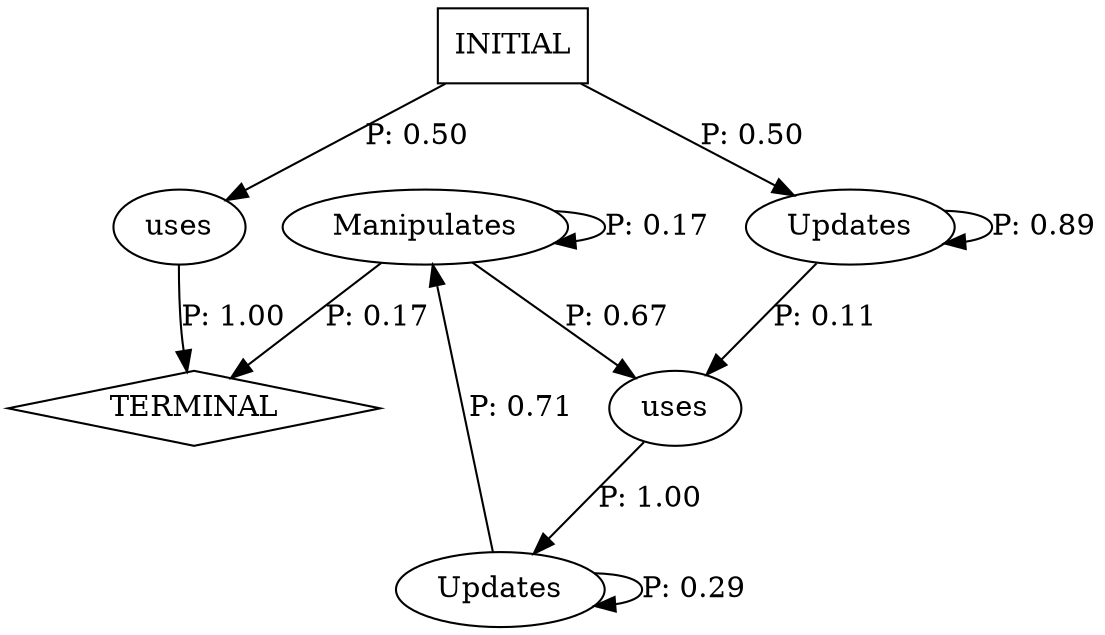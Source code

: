 digraph G {
  0 [label="Manipulates"];
  1 [label="Updates"];
  2 [label="Updates"];
  3 [label="uses"];
  4 [label="uses"];
  5 [label="TERMINAL",shape=diamond];
  6 [label="INITIAL",shape=box];
0->0 [label="P: 0.17"];
0->3 [label="P: 0.67"];
0->5 [label="P: 0.17"];
1->0 [label="P: 0.71"];
1->1 [label="P: 0.29"];
2->2 [label="P: 0.89"];
2->3 [label="P: 0.11"];
3->1 [label="P: 1.00"];
4->5 [label="P: 1.00"];
6->2 [label="P: 0.50"];
6->4 [label="P: 0.50"];
}
